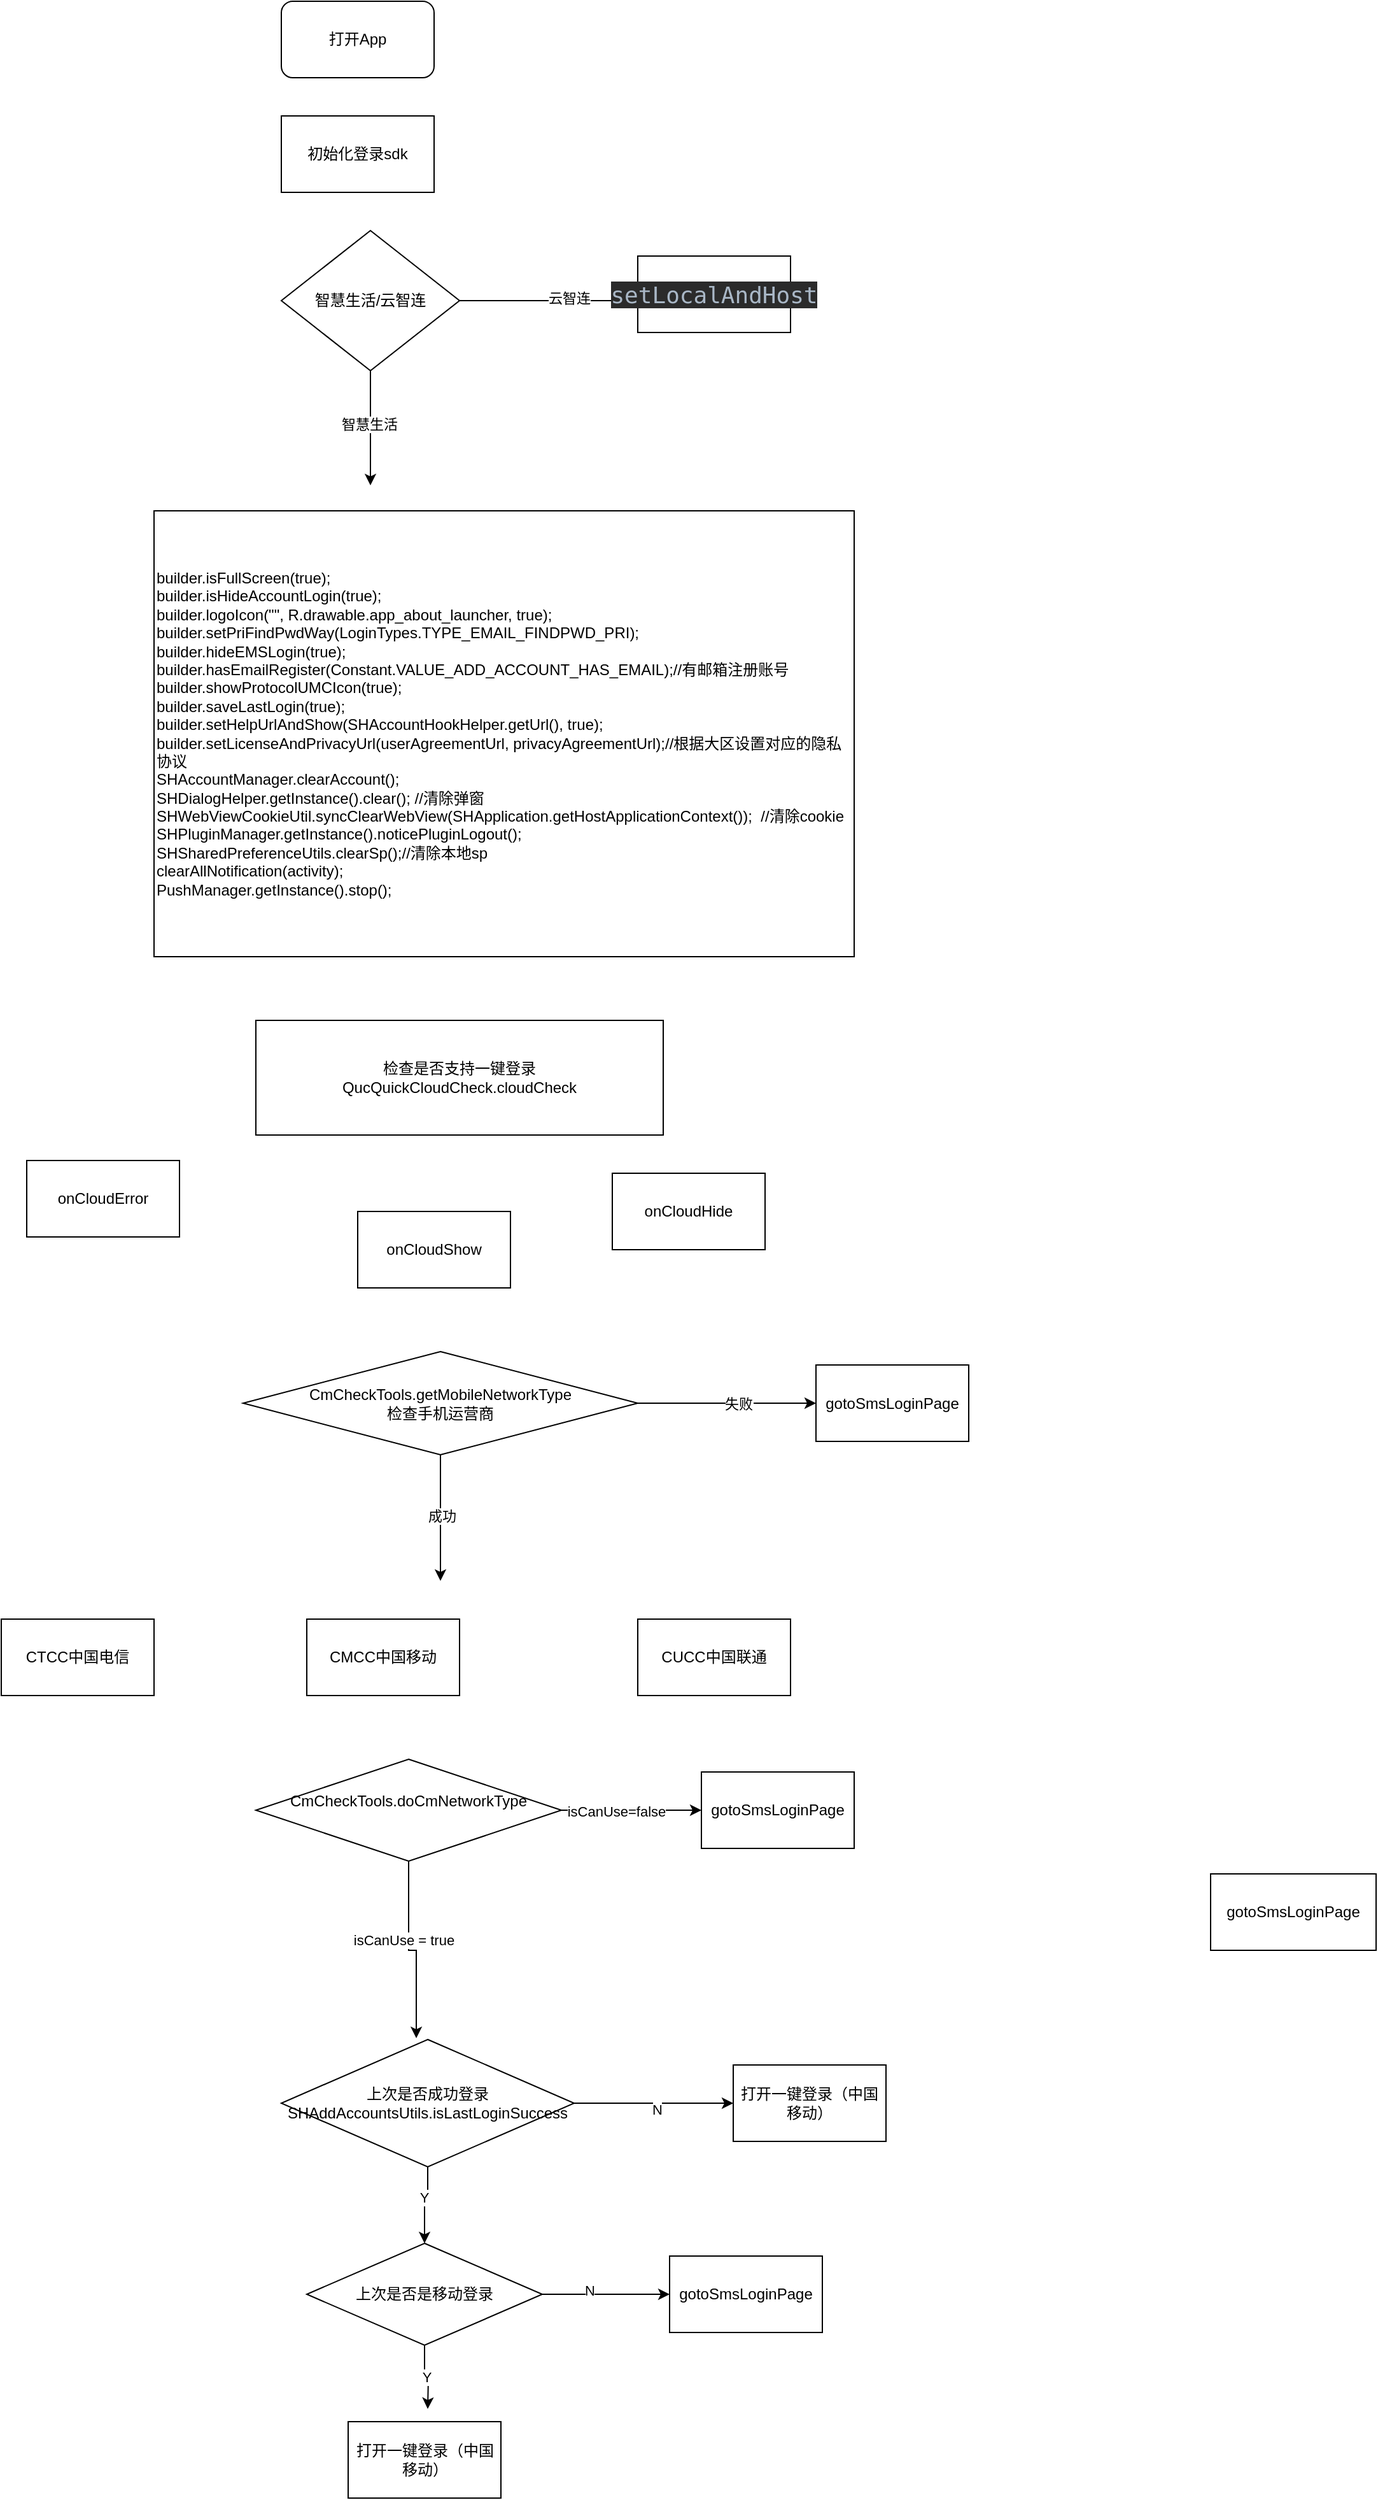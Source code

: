 <mxfile version="23.1.6" type="github">
  <diagram name="第 1 页" id="0Yk_qv28BxuvW2g-oHde">
    <mxGraphModel dx="1434" dy="915" grid="1" gridSize="10" guides="1" tooltips="1" connect="1" arrows="1" fold="1" page="1" pageScale="1" pageWidth="827" pageHeight="1169" math="0" shadow="0">
      <root>
        <mxCell id="0" />
        <mxCell id="1" parent="0" />
        <mxCell id="0ydpKea1tPXhqP0GuRu5-1" value="打开App" style="rounded=1;whiteSpace=wrap;html=1;" vertex="1" parent="1">
          <mxGeometry x="250" y="90" width="120" height="60" as="geometry" />
        </mxCell>
        <mxCell id="0ydpKea1tPXhqP0GuRu5-2" value="初始化登录sdk" style="whiteSpace=wrap;html=1;" vertex="1" parent="1">
          <mxGeometry x="250" y="180" width="120" height="60" as="geometry" />
        </mxCell>
        <mxCell id="0ydpKea1tPXhqP0GuRu5-5" style="edgeStyle=orthogonalEdgeStyle;rounded=0;orthogonalLoop=1;jettySize=auto;html=1;" edge="1" parent="1" source="0ydpKea1tPXhqP0GuRu5-3">
          <mxGeometry relative="1" as="geometry">
            <mxPoint x="320" y="470" as="targetPoint" />
          </mxGeometry>
        </mxCell>
        <mxCell id="0ydpKea1tPXhqP0GuRu5-6" value="智慧生活" style="edgeLabel;html=1;align=center;verticalAlign=middle;resizable=0;points=[];" vertex="1" connectable="0" parent="0ydpKea1tPXhqP0GuRu5-5">
          <mxGeometry x="-0.072" y="-1" relative="1" as="geometry">
            <mxPoint as="offset" />
          </mxGeometry>
        </mxCell>
        <mxCell id="0ydpKea1tPXhqP0GuRu5-7" style="edgeStyle=orthogonalEdgeStyle;rounded=0;orthogonalLoop=1;jettySize=auto;html=1;" edge="1" parent="1" source="0ydpKea1tPXhqP0GuRu5-3">
          <mxGeometry relative="1" as="geometry">
            <mxPoint x="570" y="325" as="targetPoint" />
          </mxGeometry>
        </mxCell>
        <mxCell id="0ydpKea1tPXhqP0GuRu5-8" value="云智连" style="edgeLabel;html=1;align=center;verticalAlign=middle;resizable=0;points=[];" vertex="1" connectable="0" parent="0ydpKea1tPXhqP0GuRu5-7">
          <mxGeometry x="-0.047" y="2" relative="1" as="geometry">
            <mxPoint as="offset" />
          </mxGeometry>
        </mxCell>
        <mxCell id="0ydpKea1tPXhqP0GuRu5-3" value="智慧生活/云智连" style="rhombus;whiteSpace=wrap;html=1;" vertex="1" parent="1">
          <mxGeometry x="250" y="270" width="140" height="110" as="geometry" />
        </mxCell>
        <mxCell id="0ydpKea1tPXhqP0GuRu5-9" value="&lt;div style=&quot;background-color:#2b2b2b;color:#a9b7c6;font-family:&#39;Courier New&#39;,monospace;font-size:13.5pt;&quot;&gt;&lt;pre&gt;setLocalAndHost&lt;/pre&gt;&lt;/div&gt;" style="whiteSpace=wrap;html=1;" vertex="1" parent="1">
          <mxGeometry x="530" y="290" width="120" height="60" as="geometry" />
        </mxCell>
        <mxCell id="0ydpKea1tPXhqP0GuRu5-10" value="&lt;div&gt;builder.isFullScreen(true);&lt;/div&gt;&lt;div&gt;builder.isHideAccountLogin(true);&lt;/div&gt;&lt;div&gt;builder.logoIcon(&quot;&quot;, R.drawable.app_about_launcher, true);&lt;/div&gt;&lt;div&gt;builder.setPriFindPwdWay(LoginTypes.TYPE_EMAIL_FINDPWD_PRI);&lt;/div&gt;&lt;div&gt;builder.hideEMSLogin(true);&lt;/div&gt;&lt;div&gt;builder.hasEmailRegister(Constant.VALUE_ADD_ACCOUNT_HAS_EMAIL);//有邮箱注册账号&lt;/div&gt;&lt;div&gt;builder.showProtocolUMCIcon(true);&lt;/div&gt;&lt;div&gt;&lt;div&gt;builder.saveLastLogin(true);&lt;/div&gt;&lt;div&gt;builder.setHelpUrlAndShow(SHAccountHookHelper.getUrl(), true);&lt;/div&gt;&lt;/div&gt;&lt;div&gt;builder.setLicenseAndPrivacyUrl(userAgreementUrl, privacyAgreementUrl);//根据大区设置对应的隐私协议&lt;br&gt;&lt;/div&gt;&lt;div&gt;&lt;div&gt;SHAccountManager.clearAccount();&lt;/div&gt;&lt;div&gt;SHDialogHelper.getInstance().clear(); //清除弹窗&lt;/div&gt;&lt;div&gt;SHWebViewCookieUtil.syncClearWebView(SHApplication.getHostApplicationContext());&amp;nbsp; //清除cookie&lt;/div&gt;&lt;div&gt;SHPluginManager.getInstance().noticePluginLogout();&lt;/div&gt;&lt;div&gt;SHSharedPreferenceUtils.clearSp();//清除本地sp&lt;/div&gt;&lt;div&gt;clearAllNotification(activity);&lt;/div&gt;&lt;div&gt;PushManager.getInstance().stop();&lt;/div&gt;&lt;/div&gt;" style="whiteSpace=wrap;html=1;align=left;" vertex="1" parent="1">
          <mxGeometry x="150" y="490" width="550" height="350" as="geometry" />
        </mxCell>
        <mxCell id="0ydpKea1tPXhqP0GuRu5-11" value="检查是否支持一键登录&lt;br&gt;&lt;div style=&quot;text-align: left;&quot;&gt;&lt;span style=&quot;background-color: initial;&quot;&gt;QucQuickCloudCheck.cloudCheck&lt;/span&gt;&lt;/div&gt;" style="whiteSpace=wrap;html=1;" vertex="1" parent="1">
          <mxGeometry x="230" y="890" width="320" height="90" as="geometry" />
        </mxCell>
        <mxCell id="0ydpKea1tPXhqP0GuRu5-12" value="onCloudHide" style="whiteSpace=wrap;html=1;" vertex="1" parent="1">
          <mxGeometry x="510" y="1010" width="120" height="60" as="geometry" />
        </mxCell>
        <mxCell id="0ydpKea1tPXhqP0GuRu5-14" value="onCloudShow" style="whiteSpace=wrap;html=1;" vertex="1" parent="1">
          <mxGeometry x="310" y="1040" width="120" height="60" as="geometry" />
        </mxCell>
        <mxCell id="0ydpKea1tPXhqP0GuRu5-15" value="onCloudError" style="whiteSpace=wrap;html=1;" vertex="1" parent="1">
          <mxGeometry x="50" y="1000" width="120" height="60" as="geometry" />
        </mxCell>
        <mxCell id="0ydpKea1tPXhqP0GuRu5-18" style="edgeStyle=orthogonalEdgeStyle;rounded=0;orthogonalLoop=1;jettySize=auto;html=1;" edge="1" parent="1" source="0ydpKea1tPXhqP0GuRu5-17">
          <mxGeometry relative="1" as="geometry">
            <mxPoint x="375" y="1330" as="targetPoint" />
          </mxGeometry>
        </mxCell>
        <mxCell id="0ydpKea1tPXhqP0GuRu5-22" value="成功" style="edgeLabel;html=1;align=center;verticalAlign=middle;resizable=0;points=[];" vertex="1" connectable="0" parent="0ydpKea1tPXhqP0GuRu5-18">
          <mxGeometry x="-0.035" y="1" relative="1" as="geometry">
            <mxPoint as="offset" />
          </mxGeometry>
        </mxCell>
        <mxCell id="0ydpKea1tPXhqP0GuRu5-19" style="edgeStyle=orthogonalEdgeStyle;rounded=0;orthogonalLoop=1;jettySize=auto;html=1;" edge="1" parent="1" source="0ydpKea1tPXhqP0GuRu5-17">
          <mxGeometry relative="1" as="geometry">
            <mxPoint x="670" y="1190.5" as="targetPoint" />
          </mxGeometry>
        </mxCell>
        <mxCell id="0ydpKea1tPXhqP0GuRu5-20" value="失败" style="edgeLabel;html=1;align=center;verticalAlign=middle;resizable=0;points=[];" vertex="1" connectable="0" parent="0ydpKea1tPXhqP0GuRu5-19">
          <mxGeometry x="0.132" relative="1" as="geometry">
            <mxPoint as="offset" />
          </mxGeometry>
        </mxCell>
        <mxCell id="0ydpKea1tPXhqP0GuRu5-17" value="CmCheckTools.getMobileNetworkType&lt;br style=&quot;border-color: var(--border-color);&quot;&gt;检查手机运营商" style="rhombus;whiteSpace=wrap;html=1;" vertex="1" parent="1">
          <mxGeometry x="220" y="1150" width="310" height="81" as="geometry" />
        </mxCell>
        <mxCell id="0ydpKea1tPXhqP0GuRu5-21" value="gotoSmsLoginPage" style="whiteSpace=wrap;html=1;" vertex="1" parent="1">
          <mxGeometry x="670" y="1160.5" width="120" height="60" as="geometry" />
        </mxCell>
        <mxCell id="0ydpKea1tPXhqP0GuRu5-23" value="CMCC中国移动" style="whiteSpace=wrap;html=1;" vertex="1" parent="1">
          <mxGeometry x="270" y="1360" width="120" height="60" as="geometry" />
        </mxCell>
        <mxCell id="0ydpKea1tPXhqP0GuRu5-24" value="CUCC中国联通" style="whiteSpace=wrap;html=1;" vertex="1" parent="1">
          <mxGeometry x="530" y="1360" width="120" height="60" as="geometry" />
        </mxCell>
        <mxCell id="0ydpKea1tPXhqP0GuRu5-26" value="CTCC中国电信" style="whiteSpace=wrap;html=1;" vertex="1" parent="1">
          <mxGeometry x="30" y="1360" width="120" height="60" as="geometry" />
        </mxCell>
        <mxCell id="0ydpKea1tPXhqP0GuRu5-29" style="edgeStyle=orthogonalEdgeStyle;rounded=0;orthogonalLoop=1;jettySize=auto;html=1;exitX=0.5;exitY=1;exitDx=0;exitDy=0;entryX=0.5;entryY=0;entryDx=0;entryDy=0;" edge="1" parent="1" source="0ydpKea1tPXhqP0GuRu5-27" target="0ydpKea1tPXhqP0GuRu5-28">
          <mxGeometry relative="1" as="geometry" />
        </mxCell>
        <mxCell id="0ydpKea1tPXhqP0GuRu5-30" value="Y" style="edgeLabel;html=1;align=center;verticalAlign=middle;resizable=0;points=[];" vertex="1" connectable="0" parent="0ydpKea1tPXhqP0GuRu5-29">
          <mxGeometry x="-0.229" y="-3" relative="1" as="geometry">
            <mxPoint as="offset" />
          </mxGeometry>
        </mxCell>
        <mxCell id="0ydpKea1tPXhqP0GuRu5-37" style="edgeStyle=orthogonalEdgeStyle;rounded=0;orthogonalLoop=1;jettySize=auto;html=1;" edge="1" parent="1" source="0ydpKea1tPXhqP0GuRu5-27">
          <mxGeometry relative="1" as="geometry">
            <mxPoint x="605" y="1740" as="targetPoint" />
          </mxGeometry>
        </mxCell>
        <mxCell id="0ydpKea1tPXhqP0GuRu5-38" value="N" style="edgeLabel;html=1;align=center;verticalAlign=middle;resizable=0;points=[];" vertex="1" connectable="0" parent="0ydpKea1tPXhqP0GuRu5-37">
          <mxGeometry x="0.043" y="-4" relative="1" as="geometry">
            <mxPoint as="offset" />
          </mxGeometry>
        </mxCell>
        <mxCell id="0ydpKea1tPXhqP0GuRu5-27" value="上次是否成功登录&lt;br&gt;SHAddAccountsUtils.isLastLoginSuccess" style="rhombus;whiteSpace=wrap;html=1;" vertex="1" parent="1">
          <mxGeometry x="250" y="1690" width="230" height="100" as="geometry" />
        </mxCell>
        <mxCell id="0ydpKea1tPXhqP0GuRu5-31" value="Y" style="edgeStyle=orthogonalEdgeStyle;rounded=0;orthogonalLoop=1;jettySize=auto;html=1;" edge="1" parent="1" source="0ydpKea1tPXhqP0GuRu5-28">
          <mxGeometry relative="1" as="geometry">
            <mxPoint x="365" y="1980" as="targetPoint" />
          </mxGeometry>
        </mxCell>
        <mxCell id="0ydpKea1tPXhqP0GuRu5-35" style="edgeStyle=orthogonalEdgeStyle;rounded=0;orthogonalLoop=1;jettySize=auto;html=1;entryX=0;entryY=0.5;entryDx=0;entryDy=0;" edge="1" parent="1" source="0ydpKea1tPXhqP0GuRu5-28" target="0ydpKea1tPXhqP0GuRu5-33">
          <mxGeometry relative="1" as="geometry" />
        </mxCell>
        <mxCell id="0ydpKea1tPXhqP0GuRu5-36" value="N" style="edgeLabel;html=1;align=center;verticalAlign=middle;resizable=0;points=[];" vertex="1" connectable="0" parent="0ydpKea1tPXhqP0GuRu5-35">
          <mxGeometry x="-0.26" y="3" relative="1" as="geometry">
            <mxPoint as="offset" />
          </mxGeometry>
        </mxCell>
        <mxCell id="0ydpKea1tPXhqP0GuRu5-28" value="上次是否是移动登录" style="rhombus;whiteSpace=wrap;html=1;" vertex="1" parent="1">
          <mxGeometry x="270" y="1850" width="185" height="80" as="geometry" />
        </mxCell>
        <mxCell id="0ydpKea1tPXhqP0GuRu5-32" value="打开一键登录（中国移动）" style="whiteSpace=wrap;html=1;" vertex="1" parent="1">
          <mxGeometry x="302.5" y="1990" width="120" height="60" as="geometry" />
        </mxCell>
        <mxCell id="0ydpKea1tPXhqP0GuRu5-33" value="gotoSmsLoginPage" style="whiteSpace=wrap;html=1;" vertex="1" parent="1">
          <mxGeometry x="555" y="1860" width="120" height="60" as="geometry" />
        </mxCell>
        <mxCell id="0ydpKea1tPXhqP0GuRu5-39" value="打开一键登录（中国移动）" style="whiteSpace=wrap;html=1;" vertex="1" parent="1">
          <mxGeometry x="605" y="1710" width="120" height="60" as="geometry" />
        </mxCell>
        <mxCell id="0ydpKea1tPXhqP0GuRu5-43" style="edgeStyle=orthogonalEdgeStyle;rounded=0;orthogonalLoop=1;jettySize=auto;html=1;" edge="1" parent="1" source="0ydpKea1tPXhqP0GuRu5-40">
          <mxGeometry relative="1" as="geometry">
            <mxPoint x="580" y="1510" as="targetPoint" />
          </mxGeometry>
        </mxCell>
        <mxCell id="0ydpKea1tPXhqP0GuRu5-44" value="isCanUse=false" style="edgeLabel;html=1;align=center;verticalAlign=middle;resizable=0;points=[];" vertex="1" connectable="0" parent="0ydpKea1tPXhqP0GuRu5-43">
          <mxGeometry x="-0.222" y="-1" relative="1" as="geometry">
            <mxPoint as="offset" />
          </mxGeometry>
        </mxCell>
        <mxCell id="0ydpKea1tPXhqP0GuRu5-40" value="CmCheckTools.doCmNetworkType&lt;div&gt;&lt;br/&gt;&lt;/div&gt;" style="rhombus;whiteSpace=wrap;html=1;" vertex="1" parent="1">
          <mxGeometry x="230" y="1470" width="240" height="80" as="geometry" />
        </mxCell>
        <mxCell id="0ydpKea1tPXhqP0GuRu5-41" style="edgeStyle=orthogonalEdgeStyle;rounded=0;orthogonalLoop=1;jettySize=auto;html=1;entryX=0.461;entryY=-0.01;entryDx=0;entryDy=0;entryPerimeter=0;" edge="1" parent="1" source="0ydpKea1tPXhqP0GuRu5-40" target="0ydpKea1tPXhqP0GuRu5-27">
          <mxGeometry relative="1" as="geometry" />
        </mxCell>
        <mxCell id="0ydpKea1tPXhqP0GuRu5-42" value="isCanUse = true" style="edgeLabel;html=1;align=center;verticalAlign=middle;resizable=0;points=[];" vertex="1" connectable="0" parent="0ydpKea1tPXhqP0GuRu5-41">
          <mxGeometry x="-0.145" y="-4" relative="1" as="geometry">
            <mxPoint as="offset" />
          </mxGeometry>
        </mxCell>
        <mxCell id="0ydpKea1tPXhqP0GuRu5-45" value="gotoSmsLoginPage" style="whiteSpace=wrap;html=1;" vertex="1" parent="1">
          <mxGeometry x="580" y="1480" width="120" height="60" as="geometry" />
        </mxCell>
        <mxCell id="0ydpKea1tPXhqP0GuRu5-46" value="gotoSmsLoginPage" style="whiteSpace=wrap;html=1;" vertex="1" parent="1">
          <mxGeometry x="980" y="1560" width="130" height="60" as="geometry" />
        </mxCell>
      </root>
    </mxGraphModel>
  </diagram>
</mxfile>
